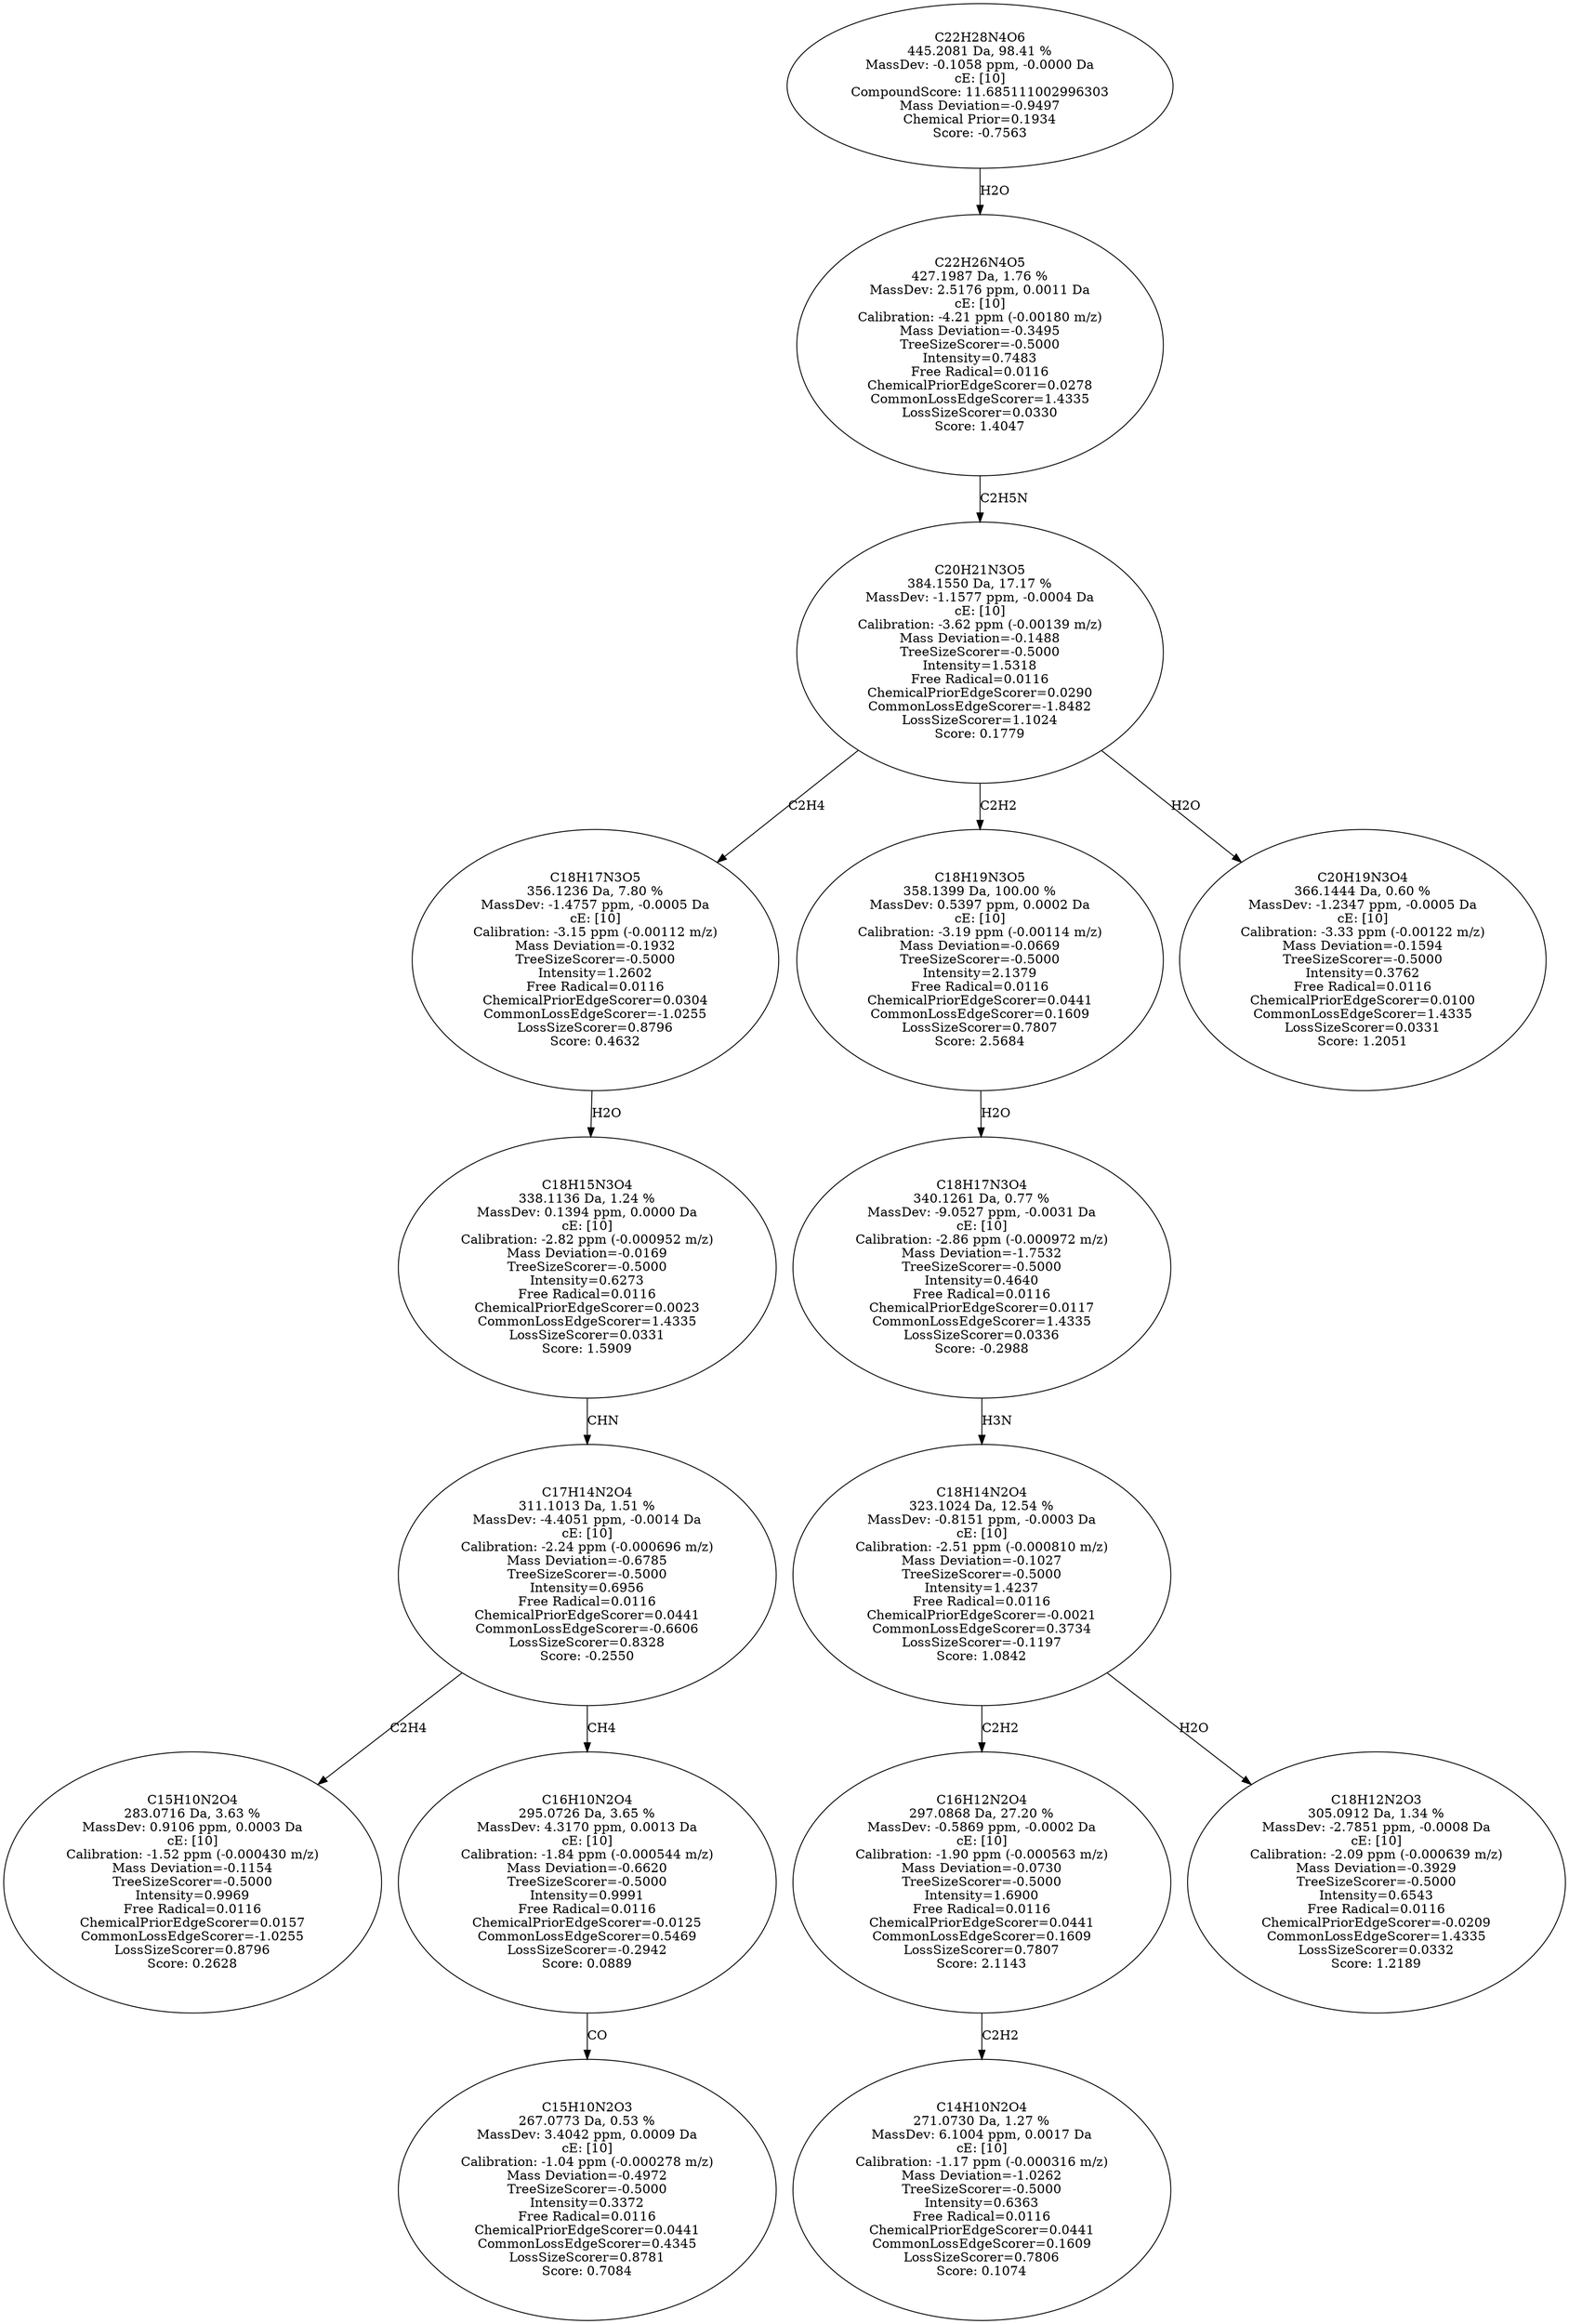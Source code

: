 strict digraph {
v1 [label="C15H10N2O4\n283.0716 Da, 3.63 %\nMassDev: 0.9106 ppm, 0.0003 Da\ncE: [10]\nCalibration: -1.52 ppm (-0.000430 m/z)\nMass Deviation=-0.1154\nTreeSizeScorer=-0.5000\nIntensity=0.9969\nFree Radical=0.0116\nChemicalPriorEdgeScorer=0.0157\nCommonLossEdgeScorer=-1.0255\nLossSizeScorer=0.8796\nScore: 0.2628"];
v2 [label="C15H10N2O3\n267.0773 Da, 0.53 %\nMassDev: 3.4042 ppm, 0.0009 Da\ncE: [10]\nCalibration: -1.04 ppm (-0.000278 m/z)\nMass Deviation=-0.4972\nTreeSizeScorer=-0.5000\nIntensity=0.3372\nFree Radical=0.0116\nChemicalPriorEdgeScorer=0.0441\nCommonLossEdgeScorer=0.4345\nLossSizeScorer=0.8781\nScore: 0.7084"];
v3 [label="C16H10N2O4\n295.0726 Da, 3.65 %\nMassDev: 4.3170 ppm, 0.0013 Da\ncE: [10]\nCalibration: -1.84 ppm (-0.000544 m/z)\nMass Deviation=-0.6620\nTreeSizeScorer=-0.5000\nIntensity=0.9991\nFree Radical=0.0116\nChemicalPriorEdgeScorer=-0.0125\nCommonLossEdgeScorer=0.5469\nLossSizeScorer=-0.2942\nScore: 0.0889"];
v4 [label="C17H14N2O4\n311.1013 Da, 1.51 %\nMassDev: -4.4051 ppm, -0.0014 Da\ncE: [10]\nCalibration: -2.24 ppm (-0.000696 m/z)\nMass Deviation=-0.6785\nTreeSizeScorer=-0.5000\nIntensity=0.6956\nFree Radical=0.0116\nChemicalPriorEdgeScorer=0.0441\nCommonLossEdgeScorer=-0.6606\nLossSizeScorer=0.8328\nScore: -0.2550"];
v5 [label="C18H15N3O4\n338.1136 Da, 1.24 %\nMassDev: 0.1394 ppm, 0.0000 Da\ncE: [10]\nCalibration: -2.82 ppm (-0.000952 m/z)\nMass Deviation=-0.0169\nTreeSizeScorer=-0.5000\nIntensity=0.6273\nFree Radical=0.0116\nChemicalPriorEdgeScorer=0.0023\nCommonLossEdgeScorer=1.4335\nLossSizeScorer=0.0331\nScore: 1.5909"];
v6 [label="C18H17N3O5\n356.1236 Da, 7.80 %\nMassDev: -1.4757 ppm, -0.0005 Da\ncE: [10]\nCalibration: -3.15 ppm (-0.00112 m/z)\nMass Deviation=-0.1932\nTreeSizeScorer=-0.5000\nIntensity=1.2602\nFree Radical=0.0116\nChemicalPriorEdgeScorer=0.0304\nCommonLossEdgeScorer=-1.0255\nLossSizeScorer=0.8796\nScore: 0.4632"];
v7 [label="C14H10N2O4\n271.0730 Da, 1.27 %\nMassDev: 6.1004 ppm, 0.0017 Da\ncE: [10]\nCalibration: -1.17 ppm (-0.000316 m/z)\nMass Deviation=-1.0262\nTreeSizeScorer=-0.5000\nIntensity=0.6363\nFree Radical=0.0116\nChemicalPriorEdgeScorer=0.0441\nCommonLossEdgeScorer=0.1609\nLossSizeScorer=0.7806\nScore: 0.1074"];
v8 [label="C16H12N2O4\n297.0868 Da, 27.20 %\nMassDev: -0.5869 ppm, -0.0002 Da\ncE: [10]\nCalibration: -1.90 ppm (-0.000563 m/z)\nMass Deviation=-0.0730\nTreeSizeScorer=-0.5000\nIntensity=1.6900\nFree Radical=0.0116\nChemicalPriorEdgeScorer=0.0441\nCommonLossEdgeScorer=0.1609\nLossSizeScorer=0.7807\nScore: 2.1143"];
v9 [label="C18H12N2O3\n305.0912 Da, 1.34 %\nMassDev: -2.7851 ppm, -0.0008 Da\ncE: [10]\nCalibration: -2.09 ppm (-0.000639 m/z)\nMass Deviation=-0.3929\nTreeSizeScorer=-0.5000\nIntensity=0.6543\nFree Radical=0.0116\nChemicalPriorEdgeScorer=-0.0209\nCommonLossEdgeScorer=1.4335\nLossSizeScorer=0.0332\nScore: 1.2189"];
v10 [label="C18H14N2O4\n323.1024 Da, 12.54 %\nMassDev: -0.8151 ppm, -0.0003 Da\ncE: [10]\nCalibration: -2.51 ppm (-0.000810 m/z)\nMass Deviation=-0.1027\nTreeSizeScorer=-0.5000\nIntensity=1.4237\nFree Radical=0.0116\nChemicalPriorEdgeScorer=-0.0021\nCommonLossEdgeScorer=0.3734\nLossSizeScorer=-0.1197\nScore: 1.0842"];
v11 [label="C18H17N3O4\n340.1261 Da, 0.77 %\nMassDev: -9.0527 ppm, -0.0031 Da\ncE: [10]\nCalibration: -2.86 ppm (-0.000972 m/z)\nMass Deviation=-1.7532\nTreeSizeScorer=-0.5000\nIntensity=0.4640\nFree Radical=0.0116\nChemicalPriorEdgeScorer=0.0117\nCommonLossEdgeScorer=1.4335\nLossSizeScorer=0.0336\nScore: -0.2988"];
v12 [label="C18H19N3O5\n358.1399 Da, 100.00 %\nMassDev: 0.5397 ppm, 0.0002 Da\ncE: [10]\nCalibration: -3.19 ppm (-0.00114 m/z)\nMass Deviation=-0.0669\nTreeSizeScorer=-0.5000\nIntensity=2.1379\nFree Radical=0.0116\nChemicalPriorEdgeScorer=0.0441\nCommonLossEdgeScorer=0.1609\nLossSizeScorer=0.7807\nScore: 2.5684"];
v13 [label="C20H19N3O4\n366.1444 Da, 0.60 %\nMassDev: -1.2347 ppm, -0.0005 Da\ncE: [10]\nCalibration: -3.33 ppm (-0.00122 m/z)\nMass Deviation=-0.1594\nTreeSizeScorer=-0.5000\nIntensity=0.3762\nFree Radical=0.0116\nChemicalPriorEdgeScorer=0.0100\nCommonLossEdgeScorer=1.4335\nLossSizeScorer=0.0331\nScore: 1.2051"];
v14 [label="C20H21N3O5\n384.1550 Da, 17.17 %\nMassDev: -1.1577 ppm, -0.0004 Da\ncE: [10]\nCalibration: -3.62 ppm (-0.00139 m/z)\nMass Deviation=-0.1488\nTreeSizeScorer=-0.5000\nIntensity=1.5318\nFree Radical=0.0116\nChemicalPriorEdgeScorer=0.0290\nCommonLossEdgeScorer=-1.8482\nLossSizeScorer=1.1024\nScore: 0.1779"];
v15 [label="C22H26N4O5\n427.1987 Da, 1.76 %\nMassDev: 2.5176 ppm, 0.0011 Da\ncE: [10]\nCalibration: -4.21 ppm (-0.00180 m/z)\nMass Deviation=-0.3495\nTreeSizeScorer=-0.5000\nIntensity=0.7483\nFree Radical=0.0116\nChemicalPriorEdgeScorer=0.0278\nCommonLossEdgeScorer=1.4335\nLossSizeScorer=0.0330\nScore: 1.4047"];
v16 [label="C22H28N4O6\n445.2081 Da, 98.41 %\nMassDev: -0.1058 ppm, -0.0000 Da\ncE: [10]\nCompoundScore: 11.685111002996303\nMass Deviation=-0.9497\nChemical Prior=0.1934\nScore: -0.7563"];
v4 -> v1 [label="C2H4"];
v3 -> v2 [label="CO"];
v4 -> v3 [label="CH4"];
v5 -> v4 [label="CHN"];
v6 -> v5 [label="H2O"];
v14 -> v6 [label="C2H4"];
v8 -> v7 [label="C2H2"];
v10 -> v8 [label="C2H2"];
v10 -> v9 [label="H2O"];
v11 -> v10 [label="H3N"];
v12 -> v11 [label="H2O"];
v14 -> v12 [label="C2H2"];
v14 -> v13 [label="H2O"];
v15 -> v14 [label="C2H5N"];
v16 -> v15 [label="H2O"];
}